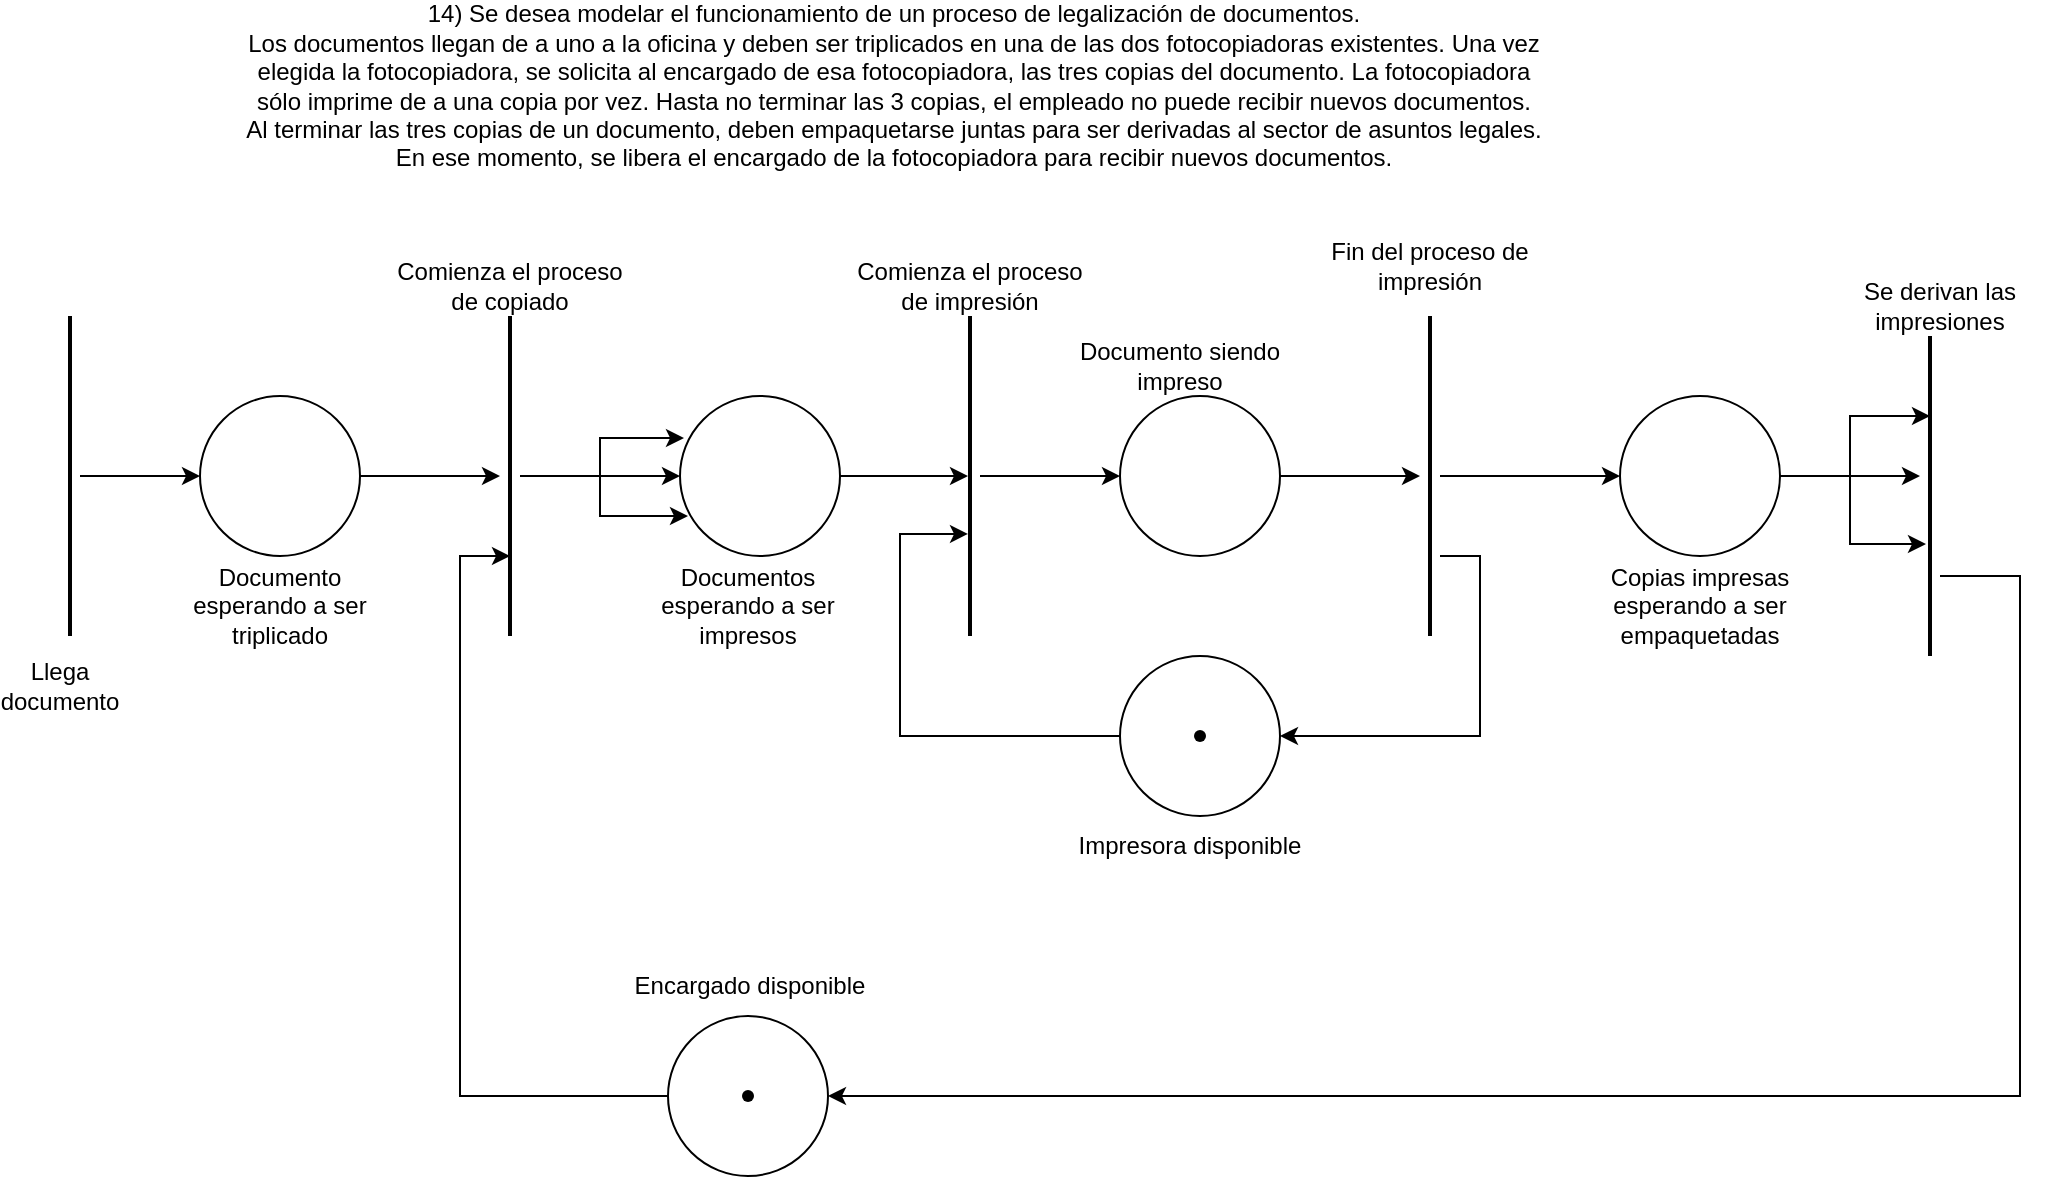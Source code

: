<mxfile version="15.4.0" type="device"><diagram id="KKNhZPo701dp_X0KaAC3" name="Página-1"><mxGraphModel dx="1662" dy="822" grid="1" gridSize="10" guides="1" tooltips="1" connect="1" arrows="1" fold="1" page="1" pageScale="1" pageWidth="827" pageHeight="1169" math="0" shadow="0"><root><mxCell id="0"/><mxCell id="1" parent="0"/><mxCell id="ZnElBgCrXKXzFcl5c1Rc-1" value="14) Se desea modelar el funcionamiento de un proceso de legalización de documentos.&lt;br&gt;Los documentos llegan de a uno a la oficina y deben ser triplicados en una de las dos fotocopiadoras existentes. Una vez&lt;br&gt;elegida la fotocopiadora, se solicita al encargado de esa fotocopiadora, las tres copias del documento. La fotocopiadora&lt;br&gt;sólo imprime de a una copia por vez. Hasta no terminar las 3 copias, el empleado no puede recibir nuevos documentos.&lt;br&gt;Al terminar las tres copias de un documento, deben empaquetarse juntas para ser derivadas al sector de asuntos legales.&lt;br&gt;En ese momento, se libera el encargado de la fotocopiadora para recibir nuevos documentos." style="text;html=1;strokeColor=none;fillColor=none;align=center;verticalAlign=middle;whiteSpace=wrap;rounded=0;" vertex="1" parent="1"><mxGeometry x="67" y="200" width="760" height="70" as="geometry"/></mxCell><mxCell id="ZnElBgCrXKXzFcl5c1Rc-6" style="edgeStyle=orthogonalEdgeStyle;rounded=0;orthogonalLoop=1;jettySize=auto;html=1;" edge="1" parent="1" source="ZnElBgCrXKXzFcl5c1Rc-2" target="ZnElBgCrXKXzFcl5c1Rc-5"><mxGeometry relative="1" as="geometry"/></mxCell><mxCell id="ZnElBgCrXKXzFcl5c1Rc-2" value="" style="ellipse;whiteSpace=wrap;html=1;aspect=fixed;" vertex="1" parent="1"><mxGeometry x="100" y="390" width="80" height="80" as="geometry"/></mxCell><mxCell id="ZnElBgCrXKXzFcl5c1Rc-4" style="edgeStyle=orthogonalEdgeStyle;rounded=0;orthogonalLoop=1;jettySize=auto;html=1;entryX=0;entryY=0.5;entryDx=0;entryDy=0;" edge="1" parent="1" source="ZnElBgCrXKXzFcl5c1Rc-3" target="ZnElBgCrXKXzFcl5c1Rc-2"><mxGeometry relative="1" as="geometry"/></mxCell><mxCell id="ZnElBgCrXKXzFcl5c1Rc-3" value="" style="line;strokeWidth=2;direction=south;html=1;" vertex="1" parent="1"><mxGeometry x="30" y="350" width="10" height="160" as="geometry"/></mxCell><mxCell id="ZnElBgCrXKXzFcl5c1Rc-8" style="edgeStyle=orthogonalEdgeStyle;rounded=0;orthogonalLoop=1;jettySize=auto;html=1;entryX=0;entryY=0.5;entryDx=0;entryDy=0;" edge="1" parent="1" source="ZnElBgCrXKXzFcl5c1Rc-5" target="ZnElBgCrXKXzFcl5c1Rc-7"><mxGeometry relative="1" as="geometry"/></mxCell><mxCell id="ZnElBgCrXKXzFcl5c1Rc-9" style="edgeStyle=orthogonalEdgeStyle;rounded=0;orthogonalLoop=1;jettySize=auto;html=1;entryX=0.05;entryY=0.75;entryDx=0;entryDy=0;entryPerimeter=0;" edge="1" parent="1" source="ZnElBgCrXKXzFcl5c1Rc-5" target="ZnElBgCrXKXzFcl5c1Rc-7"><mxGeometry relative="1" as="geometry"/></mxCell><mxCell id="ZnElBgCrXKXzFcl5c1Rc-10" style="edgeStyle=orthogonalEdgeStyle;rounded=0;orthogonalLoop=1;jettySize=auto;html=1;entryX=0.025;entryY=0.263;entryDx=0;entryDy=0;entryPerimeter=0;" edge="1" parent="1" source="ZnElBgCrXKXzFcl5c1Rc-5" target="ZnElBgCrXKXzFcl5c1Rc-7"><mxGeometry relative="1" as="geometry"/></mxCell><mxCell id="ZnElBgCrXKXzFcl5c1Rc-5" value="" style="line;strokeWidth=2;direction=south;html=1;" vertex="1" parent="1"><mxGeometry x="250" y="350" width="10" height="160" as="geometry"/></mxCell><mxCell id="ZnElBgCrXKXzFcl5c1Rc-13" style="edgeStyle=orthogonalEdgeStyle;rounded=0;orthogonalLoop=1;jettySize=auto;html=1;entryX=0.5;entryY=0.6;entryDx=0;entryDy=0;entryPerimeter=0;" edge="1" parent="1" source="ZnElBgCrXKXzFcl5c1Rc-7" target="ZnElBgCrXKXzFcl5c1Rc-11"><mxGeometry relative="1" as="geometry"/></mxCell><mxCell id="ZnElBgCrXKXzFcl5c1Rc-7" value="" style="ellipse;whiteSpace=wrap;html=1;aspect=fixed;" vertex="1" parent="1"><mxGeometry x="340" y="390" width="80" height="80" as="geometry"/></mxCell><mxCell id="ZnElBgCrXKXzFcl5c1Rc-15" style="edgeStyle=orthogonalEdgeStyle;rounded=0;orthogonalLoop=1;jettySize=auto;html=1;entryX=0;entryY=0.5;entryDx=0;entryDy=0;" edge="1" parent="1" source="ZnElBgCrXKXzFcl5c1Rc-11" target="ZnElBgCrXKXzFcl5c1Rc-14"><mxGeometry relative="1" as="geometry"/></mxCell><mxCell id="ZnElBgCrXKXzFcl5c1Rc-11" value="" style="line;strokeWidth=2;direction=south;html=1;" vertex="1" parent="1"><mxGeometry x="480" y="350" width="10" height="160" as="geometry"/></mxCell><mxCell id="ZnElBgCrXKXzFcl5c1Rc-17" style="edgeStyle=orthogonalEdgeStyle;rounded=0;orthogonalLoop=1;jettySize=auto;html=1;" edge="1" parent="1" source="ZnElBgCrXKXzFcl5c1Rc-14" target="ZnElBgCrXKXzFcl5c1Rc-16"><mxGeometry relative="1" as="geometry"/></mxCell><mxCell id="ZnElBgCrXKXzFcl5c1Rc-14" value="" style="ellipse;whiteSpace=wrap;html=1;aspect=fixed;" vertex="1" parent="1"><mxGeometry x="560" y="390" width="80" height="80" as="geometry"/></mxCell><mxCell id="ZnElBgCrXKXzFcl5c1Rc-20" style="edgeStyle=orthogonalEdgeStyle;rounded=0;orthogonalLoop=1;jettySize=auto;html=1;entryX=1;entryY=0.5;entryDx=0;entryDy=0;" edge="1" parent="1" source="ZnElBgCrXKXzFcl5c1Rc-16" target="ZnElBgCrXKXzFcl5c1Rc-18"><mxGeometry relative="1" as="geometry"><Array as="points"><mxPoint x="740" y="470"/><mxPoint x="740" y="560"/></Array></mxGeometry></mxCell><mxCell id="ZnElBgCrXKXzFcl5c1Rc-24" style="edgeStyle=orthogonalEdgeStyle;rounded=0;orthogonalLoop=1;jettySize=auto;html=1;entryX=0;entryY=0.5;entryDx=0;entryDy=0;" edge="1" parent="1" source="ZnElBgCrXKXzFcl5c1Rc-16" target="ZnElBgCrXKXzFcl5c1Rc-22"><mxGeometry relative="1" as="geometry"/></mxCell><mxCell id="ZnElBgCrXKXzFcl5c1Rc-16" value="" style="line;strokeWidth=2;direction=south;html=1;" vertex="1" parent="1"><mxGeometry x="710" y="350" width="10" height="160" as="geometry"/></mxCell><mxCell id="ZnElBgCrXKXzFcl5c1Rc-21" style="edgeStyle=orthogonalEdgeStyle;rounded=0;orthogonalLoop=1;jettySize=auto;html=1;entryX=0.681;entryY=0.6;entryDx=0;entryDy=0;entryPerimeter=0;" edge="1" parent="1" source="ZnElBgCrXKXzFcl5c1Rc-18" target="ZnElBgCrXKXzFcl5c1Rc-11"><mxGeometry relative="1" as="geometry"><Array as="points"><mxPoint x="450" y="560"/><mxPoint x="450" y="459"/></Array></mxGeometry></mxCell><mxCell id="ZnElBgCrXKXzFcl5c1Rc-18" value="" style="ellipse;whiteSpace=wrap;html=1;aspect=fixed;" vertex="1" parent="1"><mxGeometry x="560" y="520" width="80" height="80" as="geometry"/></mxCell><mxCell id="ZnElBgCrXKXzFcl5c1Rc-19" value="" style="shape=waypoint;sketch=0;fillStyle=solid;size=6;pointerEvents=1;points=[];fillColor=none;resizable=0;rotatable=0;perimeter=centerPerimeter;snapToPoint=1;" vertex="1" parent="1"><mxGeometry x="580" y="540" width="40" height="40" as="geometry"/></mxCell><mxCell id="ZnElBgCrXKXzFcl5c1Rc-26" style="edgeStyle=orthogonalEdgeStyle;rounded=0;orthogonalLoop=1;jettySize=auto;html=1;entryX=0.25;entryY=0.5;entryDx=0;entryDy=0;entryPerimeter=0;" edge="1" parent="1" source="ZnElBgCrXKXzFcl5c1Rc-22" target="ZnElBgCrXKXzFcl5c1Rc-25"><mxGeometry relative="1" as="geometry"/></mxCell><mxCell id="ZnElBgCrXKXzFcl5c1Rc-27" style="edgeStyle=orthogonalEdgeStyle;rounded=0;orthogonalLoop=1;jettySize=auto;html=1;" edge="1" parent="1" source="ZnElBgCrXKXzFcl5c1Rc-22" target="ZnElBgCrXKXzFcl5c1Rc-25"><mxGeometry relative="1" as="geometry"><Array as="points"><mxPoint x="940" y="430"/><mxPoint x="940" y="430"/></Array></mxGeometry></mxCell><mxCell id="ZnElBgCrXKXzFcl5c1Rc-28" style="edgeStyle=orthogonalEdgeStyle;rounded=0;orthogonalLoop=1;jettySize=auto;html=1;entryX=0.65;entryY=0.7;entryDx=0;entryDy=0;entryPerimeter=0;" edge="1" parent="1" source="ZnElBgCrXKXzFcl5c1Rc-22" target="ZnElBgCrXKXzFcl5c1Rc-25"><mxGeometry relative="1" as="geometry"><Array as="points"><mxPoint x="925" y="430"/><mxPoint x="925" y="464"/></Array></mxGeometry></mxCell><mxCell id="ZnElBgCrXKXzFcl5c1Rc-22" value="" style="ellipse;whiteSpace=wrap;html=1;aspect=fixed;" vertex="1" parent="1"><mxGeometry x="810" y="390" width="80" height="80" as="geometry"/></mxCell><mxCell id="ZnElBgCrXKXzFcl5c1Rc-33" style="edgeStyle=orthogonalEdgeStyle;rounded=0;orthogonalLoop=1;jettySize=auto;html=1;entryX=1;entryY=0.5;entryDx=0;entryDy=0;" edge="1" parent="1" source="ZnElBgCrXKXzFcl5c1Rc-25" target="ZnElBgCrXKXzFcl5c1Rc-30"><mxGeometry relative="1" as="geometry"><Array as="points"><mxPoint x="1010" y="480"/><mxPoint x="1010" y="740"/></Array></mxGeometry></mxCell><mxCell id="ZnElBgCrXKXzFcl5c1Rc-25" value="" style="line;strokeWidth=2;direction=south;html=1;" vertex="1" parent="1"><mxGeometry x="960" y="360" width="10" height="160" as="geometry"/></mxCell><mxCell id="ZnElBgCrXKXzFcl5c1Rc-32" style="edgeStyle=orthogonalEdgeStyle;rounded=0;orthogonalLoop=1;jettySize=auto;html=1;entryX=0.75;entryY=0.5;entryDx=0;entryDy=0;entryPerimeter=0;" edge="1" parent="1" source="ZnElBgCrXKXzFcl5c1Rc-30" target="ZnElBgCrXKXzFcl5c1Rc-5"><mxGeometry relative="1" as="geometry"><Array as="points"><mxPoint x="230" y="740"/><mxPoint x="230" y="470"/></Array></mxGeometry></mxCell><mxCell id="ZnElBgCrXKXzFcl5c1Rc-30" value="" style="ellipse;whiteSpace=wrap;html=1;aspect=fixed;" vertex="1" parent="1"><mxGeometry x="334" y="700" width="80" height="80" as="geometry"/></mxCell><mxCell id="ZnElBgCrXKXzFcl5c1Rc-31" value="" style="shape=waypoint;sketch=0;fillStyle=solid;size=6;pointerEvents=1;points=[];fillColor=none;resizable=0;rotatable=0;perimeter=centerPerimeter;snapToPoint=1;" vertex="1" parent="1"><mxGeometry x="354" y="720" width="40" height="40" as="geometry"/></mxCell><mxCell id="ZnElBgCrXKXzFcl5c1Rc-34" value="Llega documento" style="text;html=1;strokeColor=none;fillColor=none;align=center;verticalAlign=middle;whiteSpace=wrap;rounded=0;" vertex="1" parent="1"><mxGeometry y="520" width="60" height="30" as="geometry"/></mxCell><mxCell id="ZnElBgCrXKXzFcl5c1Rc-35" value="Documento esperando a ser triplicado" style="text;html=1;strokeColor=none;fillColor=none;align=center;verticalAlign=middle;whiteSpace=wrap;rounded=0;" vertex="1" parent="1"><mxGeometry x="80" y="480" width="120" height="30" as="geometry"/></mxCell><mxCell id="ZnElBgCrXKXzFcl5c1Rc-36" value="Comienza el proceso de copiado" style="text;html=1;strokeColor=none;fillColor=none;align=center;verticalAlign=middle;whiteSpace=wrap;rounded=0;" vertex="1" parent="1"><mxGeometry x="195" y="320" width="120" height="30" as="geometry"/></mxCell><mxCell id="ZnElBgCrXKXzFcl5c1Rc-37" value="Documentos esperando a ser impresos" style="text;html=1;strokeColor=none;fillColor=none;align=center;verticalAlign=middle;whiteSpace=wrap;rounded=0;" vertex="1" parent="1"><mxGeometry x="314" y="480" width="120" height="30" as="geometry"/></mxCell><mxCell id="ZnElBgCrXKXzFcl5c1Rc-39" value="Comienza el proceso de impresión" style="text;html=1;strokeColor=none;fillColor=none;align=center;verticalAlign=middle;whiteSpace=wrap;rounded=0;" vertex="1" parent="1"><mxGeometry x="425" y="320" width="120" height="30" as="geometry"/></mxCell><mxCell id="ZnElBgCrXKXzFcl5c1Rc-40" value="Documento siendo impreso" style="text;html=1;strokeColor=none;fillColor=none;align=center;verticalAlign=middle;whiteSpace=wrap;rounded=0;" vertex="1" parent="1"><mxGeometry x="530" y="360" width="120" height="30" as="geometry"/></mxCell><mxCell id="ZnElBgCrXKXzFcl5c1Rc-41" value="Fin del proceso de impresión" style="text;html=1;strokeColor=none;fillColor=none;align=center;verticalAlign=middle;whiteSpace=wrap;rounded=0;" vertex="1" parent="1"><mxGeometry x="655" y="310" width="120" height="30" as="geometry"/></mxCell><mxCell id="ZnElBgCrXKXzFcl5c1Rc-43" value="Impresora disponible" style="text;html=1;strokeColor=none;fillColor=none;align=center;verticalAlign=middle;whiteSpace=wrap;rounded=0;" vertex="1" parent="1"><mxGeometry x="535" y="600" width="120" height="30" as="geometry"/></mxCell><mxCell id="ZnElBgCrXKXzFcl5c1Rc-45" value="Copias impresas esperando a ser empaquetadas" style="text;html=1;strokeColor=none;fillColor=none;align=center;verticalAlign=middle;whiteSpace=wrap;rounded=0;" vertex="1" parent="1"><mxGeometry x="790" y="480" width="120" height="30" as="geometry"/></mxCell><mxCell id="ZnElBgCrXKXzFcl5c1Rc-46" value="Se derivan las impresiones" style="text;html=1;strokeColor=none;fillColor=none;align=center;verticalAlign=middle;whiteSpace=wrap;rounded=0;" vertex="1" parent="1"><mxGeometry x="910" y="330" width="120" height="30" as="geometry"/></mxCell><mxCell id="ZnElBgCrXKXzFcl5c1Rc-47" value="Encargado disponible" style="text;html=1;strokeColor=none;fillColor=none;align=center;verticalAlign=middle;whiteSpace=wrap;rounded=0;" vertex="1" parent="1"><mxGeometry x="315" y="670" width="120" height="30" as="geometry"/></mxCell></root></mxGraphModel></diagram></mxfile>